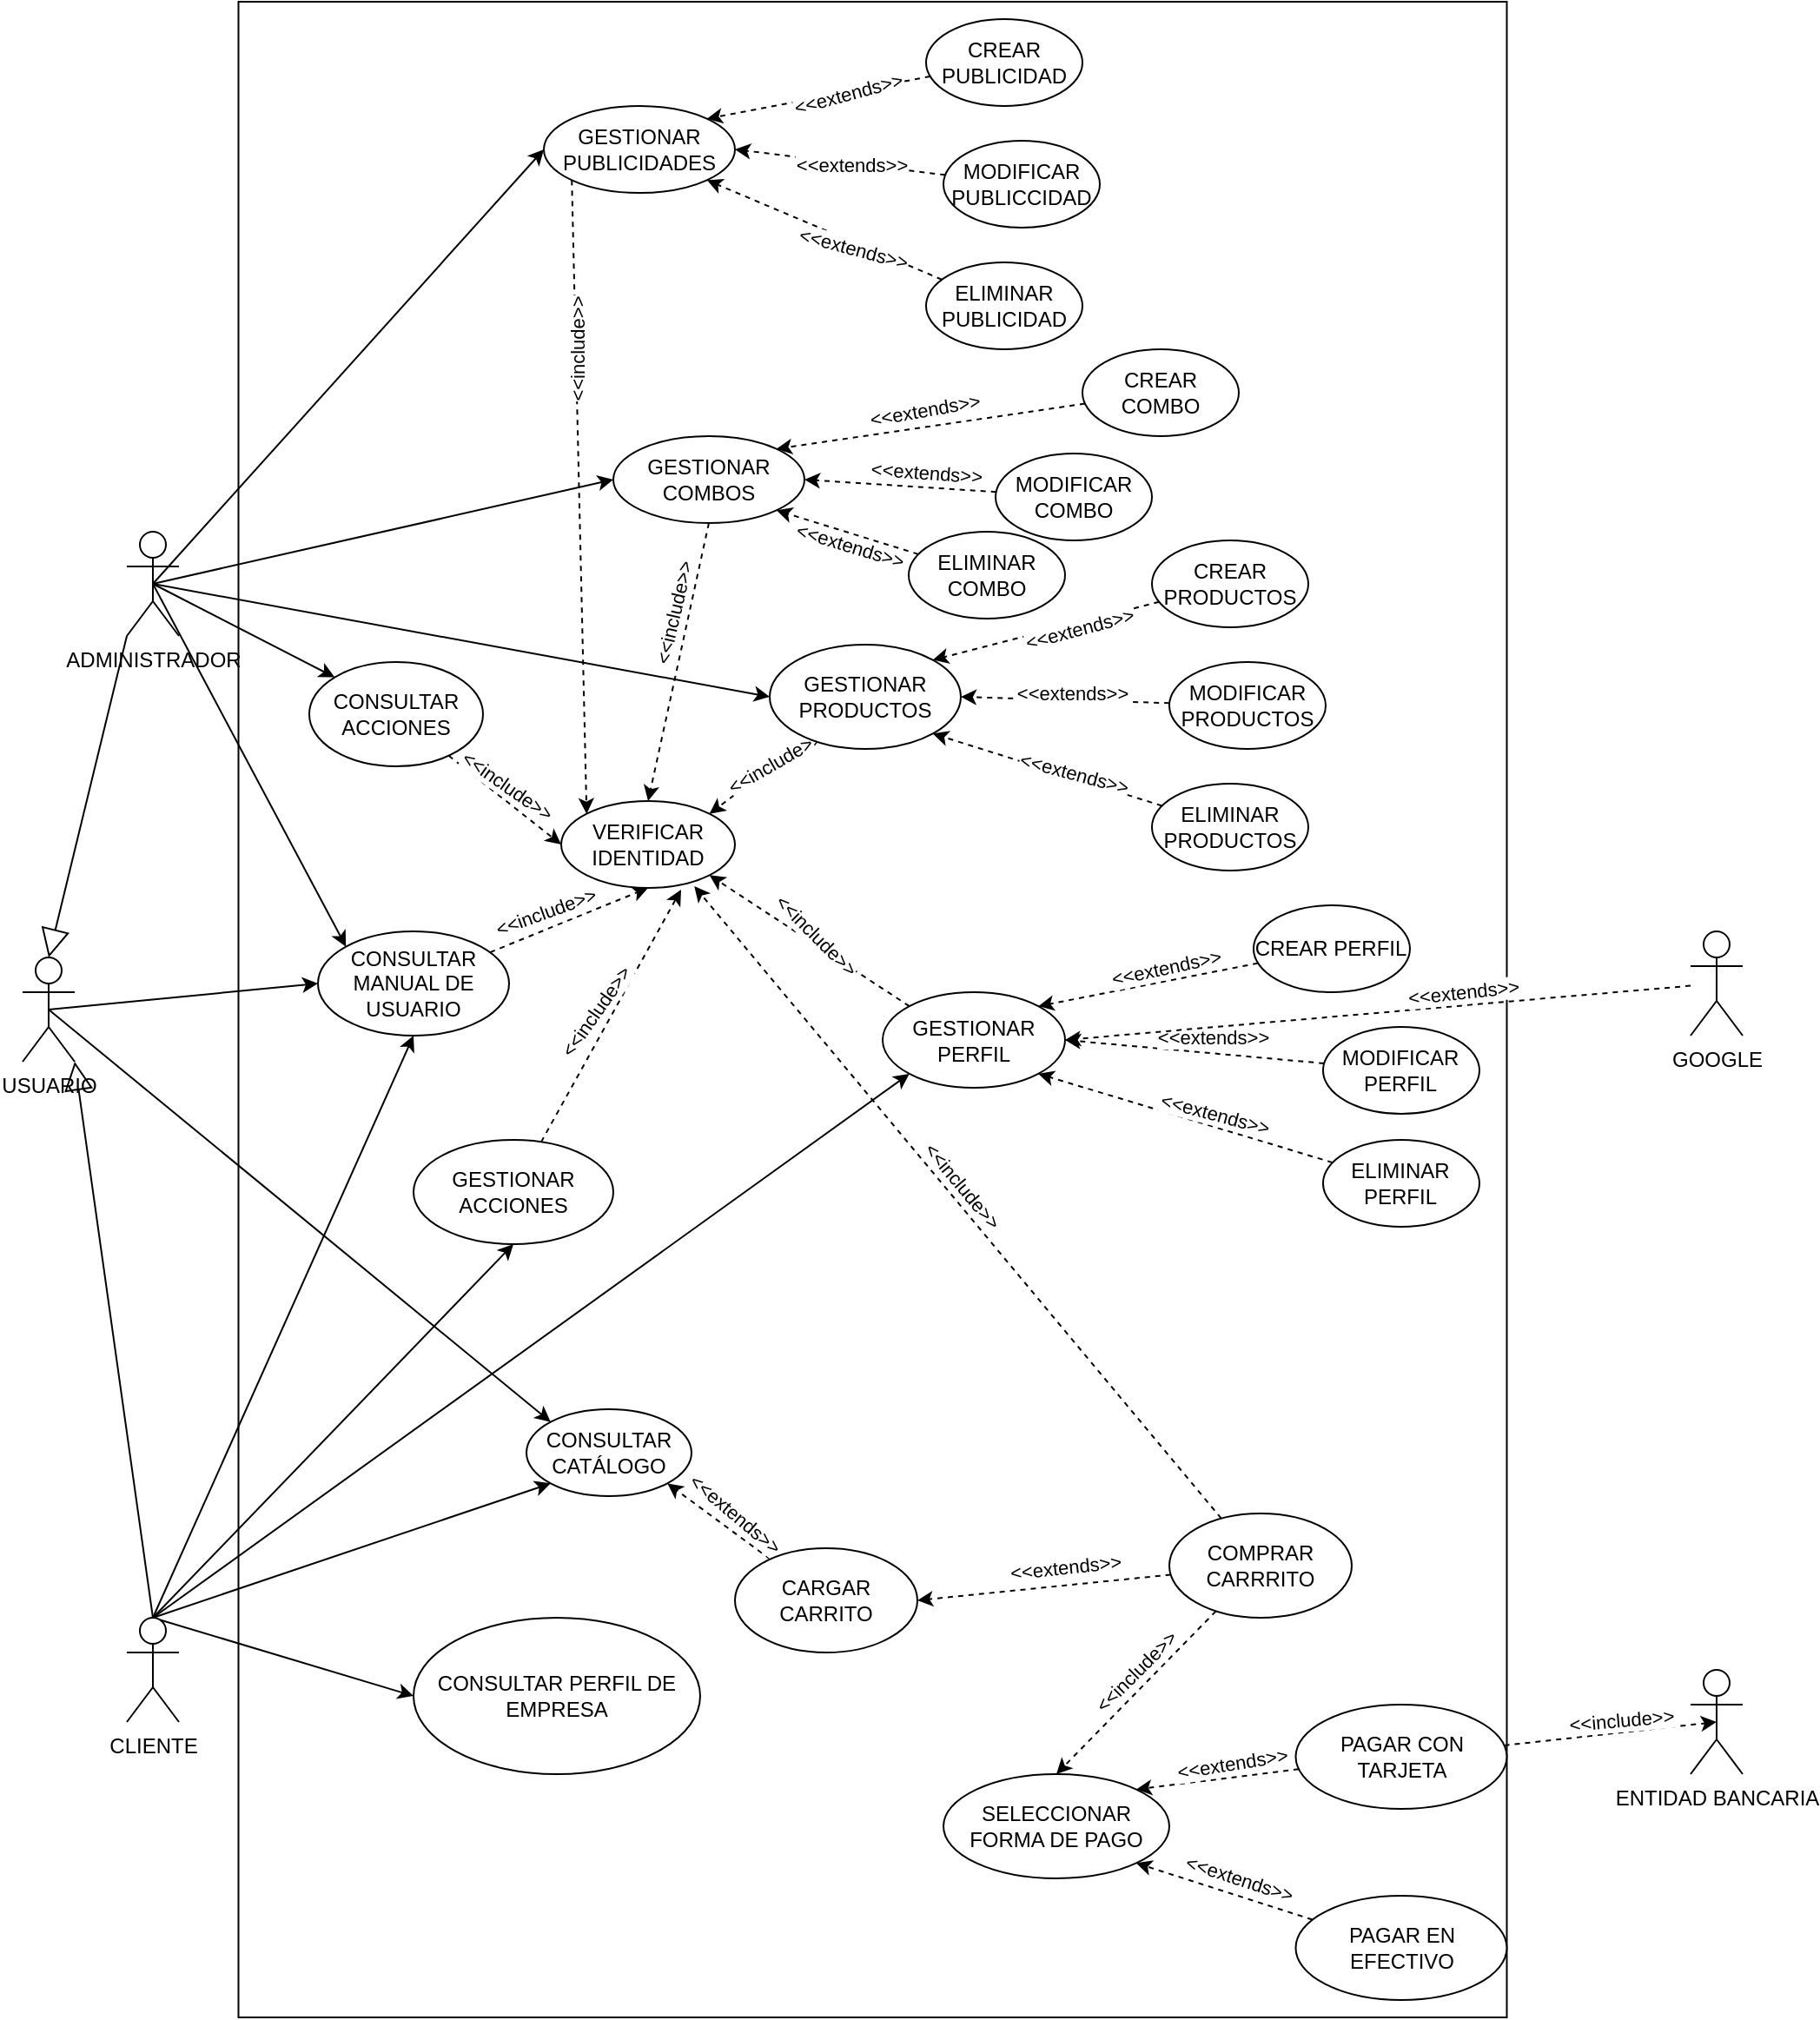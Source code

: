 <mxfile version="20.3.0" type="device"><diagram name="Page-1" id="c4acf3e9-155e-7222-9cf6-157b1a14988f"><mxGraphModel dx="1871" dy="1751" grid="1" gridSize="10" guides="1" tooltips="1" connect="1" arrows="1" fold="1" page="1" pageScale="1" pageWidth="850" pageHeight="1100" background="none" math="0" shadow="0"><root><mxCell id="0"/><mxCell id="1" parent="0"/><mxCell id="XtuKhKfMDJ36HsdTwUwl-44" value="" style="rounded=0;whiteSpace=wrap;html=1;" vertex="1" parent="1"><mxGeometry x="24.25" y="-320" width="730" height="1160" as="geometry"/></mxCell><mxCell id="h9Kokgko1-qhxKiP6gIi-3" style="edgeStyle=none;rounded=0;orthogonalLoop=1;jettySize=auto;html=1;endArrow=block;endFill=0;exitX=0.5;exitY=0;exitDx=0;exitDy=0;exitPerimeter=0;strokeWidth=1;endSize=14;startSize=6;entryX=1;entryY=1;entryDx=0;entryDy=0;entryPerimeter=0;" parent="1" source="1L60bV5ZHWDuN6CKjNGw-21" target="1L60bV5ZHWDuN6CKjNGw-29" edge="1"><mxGeometry relative="1" as="geometry"><mxPoint y="310" as="targetPoint"/></mxGeometry></mxCell><mxCell id="h9Kokgko1-qhxKiP6gIi-6" style="edgeStyle=none;rounded=0;orthogonalLoop=1;jettySize=auto;html=1;entryX=0.5;entryY=1;entryDx=0;entryDy=0;endArrow=classic;endFill=1;exitX=0.5;exitY=0;exitDx=0;exitDy=0;exitPerimeter=0;" parent="1" source="1L60bV5ZHWDuN6CKjNGw-21" target="1L60bV5ZHWDuN6CKjNGw-56" edge="1"><mxGeometry relative="1" as="geometry"/></mxCell><mxCell id="h9Kokgko1-qhxKiP6gIi-10" style="edgeStyle=none;rounded=0;orthogonalLoop=1;jettySize=auto;html=1;entryX=0;entryY=1;entryDx=0;entryDy=0;endArrow=classic;endFill=1;exitX=0.5;exitY=0;exitDx=0;exitDy=0;exitPerimeter=0;" parent="1" source="1L60bV5ZHWDuN6CKjNGw-21" target="1L60bV5ZHWDuN6CKjNGw-53" edge="1"><mxGeometry relative="1" as="geometry"/></mxCell><mxCell id="XtuKhKfMDJ36HsdTwUwl-14" style="edgeStyle=none;rounded=0;orthogonalLoop=1;jettySize=auto;html=1;entryX=0;entryY=1;entryDx=0;entryDy=0;exitX=0.5;exitY=0;exitDx=0;exitDy=0;exitPerimeter=0;" edge="1" parent="1" source="1L60bV5ZHWDuN6CKjNGw-21" target="1L60bV5ZHWDuN6CKjNGw-34"><mxGeometry relative="1" as="geometry"/></mxCell><mxCell id="XtuKhKfMDJ36HsdTwUwl-20" style="edgeStyle=none;rounded=0;orthogonalLoop=1;jettySize=auto;html=1;exitX=0.5;exitY=0;exitDx=0;exitDy=0;exitPerimeter=0;strokeWidth=1;startSize=6;endSize=6;entryX=0.5;entryY=1;entryDx=0;entryDy=0;" edge="1" parent="1" source="1L60bV5ZHWDuN6CKjNGw-21" target="1L60bV5ZHWDuN6CKjNGw-26"><mxGeometry relative="1" as="geometry"/></mxCell><mxCell id="XtuKhKfMDJ36HsdTwUwl-23" style="edgeStyle=none;rounded=0;orthogonalLoop=1;jettySize=auto;html=1;entryX=0;entryY=0.5;entryDx=0;entryDy=0;strokeWidth=1;startSize=6;endSize=6;exitX=0.5;exitY=0;exitDx=0;exitDy=0;exitPerimeter=0;" edge="1" parent="1" source="1L60bV5ZHWDuN6CKjNGw-21" target="1L60bV5ZHWDuN6CKjNGw-59"><mxGeometry relative="1" as="geometry"><mxPoint x="-25" y="610" as="sourcePoint"/></mxGeometry></mxCell><mxCell id="1L60bV5ZHWDuN6CKjNGw-21" value="CLIENTE" style="shape=umlActor;verticalLabelPosition=bottom;verticalAlign=top;html=1;" parent="1" vertex="1"><mxGeometry x="-40" y="610" width="30" height="60" as="geometry"/></mxCell><mxCell id="h9Kokgko1-qhxKiP6gIi-15" style="edgeStyle=none;rounded=0;orthogonalLoop=1;jettySize=auto;html=1;entryX=1;entryY=0;entryDx=0;entryDy=0;endArrow=classic;endFill=1;dashed=1;" parent="1" source="1L60bV5ZHWDuN6CKjNGw-24" target="1L60bV5ZHWDuN6CKjNGw-53" edge="1"><mxGeometry relative="1" as="geometry"/></mxCell><mxCell id="h9Kokgko1-qhxKiP6gIi-18" value="&amp;lt;&amp;lt;extends&amp;gt;&amp;gt;" style="edgeLabel;html=1;align=center;verticalAlign=middle;resizable=0;points=[];rotation=-12;" parent="h9Kokgko1-qhxKiP6gIi-15" vertex="1" connectable="0"><mxGeometry x="-0.281" relative="1" as="geometry"><mxPoint x="-8" y="-6" as="offset"/></mxGeometry></mxCell><mxCell id="1L60bV5ZHWDuN6CKjNGw-24" value="CREAR PERFIL" style="ellipse;whiteSpace=wrap;html=1;" parent="1" vertex="1"><mxGeometry x="608.49" y="200" width="90" height="50" as="geometry"/></mxCell><mxCell id="XtuKhKfMDJ36HsdTwUwl-21" style="edgeStyle=none;rounded=0;orthogonalLoop=1;jettySize=auto;html=1;entryX=0.69;entryY=1.02;entryDx=0;entryDy=0;entryPerimeter=0;strokeWidth=1;startSize=6;endSize=6;dashed=1;" edge="1" parent="1" source="1L60bV5ZHWDuN6CKjNGw-26" target="1L60bV5ZHWDuN6CKjNGw-40"><mxGeometry relative="1" as="geometry"/></mxCell><mxCell id="XtuKhKfMDJ36HsdTwUwl-22" value="&amp;lt;&amp;lt;include&amp;gt;&amp;gt;" style="edgeLabel;html=1;align=center;verticalAlign=middle;resizable=0;points=[];rotation=-55;" vertex="1" connectable="0" parent="XtuKhKfMDJ36HsdTwUwl-21"><mxGeometry x="0.173" y="1" relative="1" as="geometry"><mxPoint x="-15" y="11" as="offset"/></mxGeometry></mxCell><mxCell id="1L60bV5ZHWDuN6CKjNGw-26" value="GESTIONAR ACCIONES" style="ellipse;whiteSpace=wrap;html=1;" parent="1" vertex="1"><mxGeometry x="125" y="335" width="115" height="60" as="geometry"/></mxCell><mxCell id="h9Kokgko1-qhxKiP6gIi-2" style="edgeStyle=none;rounded=0;orthogonalLoop=1;jettySize=auto;html=1;entryX=0.5;entryY=0;entryDx=0;entryDy=0;entryPerimeter=0;endArrow=block;endFill=0;exitX=0;exitY=1;exitDx=0;exitDy=0;exitPerimeter=0;endSize=14;" parent="1" source="1L60bV5ZHWDuN6CKjNGw-28" target="1L60bV5ZHWDuN6CKjNGw-29" edge="1"><mxGeometry relative="1" as="geometry"/></mxCell><mxCell id="h9Kokgko1-qhxKiP6gIi-8" style="edgeStyle=none;rounded=0;orthogonalLoop=1;jettySize=auto;html=1;entryX=0;entryY=0;entryDx=0;entryDy=0;endArrow=classic;endFill=1;exitX=0.5;exitY=0.5;exitDx=0;exitDy=0;exitPerimeter=0;" parent="1" target="1L60bV5ZHWDuN6CKjNGw-56" edge="1" source="1L60bV5ZHWDuN6CKjNGw-28"><mxGeometry relative="1" as="geometry"><mxPoint x="100" y="20" as="sourcePoint"/></mxGeometry></mxCell><mxCell id="h9Kokgko1-qhxKiP6gIi-27" style="edgeStyle=none;rounded=0;orthogonalLoop=1;jettySize=auto;html=1;entryX=0;entryY=0.5;entryDx=0;entryDy=0;endArrow=classic;endFill=1;exitX=0.5;exitY=0.5;exitDx=0;exitDy=0;exitPerimeter=0;" parent="1" target="1L60bV5ZHWDuN6CKjNGw-48" edge="1" source="1L60bV5ZHWDuN6CKjNGw-28"><mxGeometry relative="1" as="geometry"><mxPoint x="100" y="20" as="sourcePoint"/></mxGeometry></mxCell><mxCell id="h9Kokgko1-qhxKiP6gIi-41" style="edgeStyle=none;rounded=0;orthogonalLoop=1;jettySize=auto;html=1;entryX=0;entryY=0.5;entryDx=0;entryDy=0;endArrow=classic;endFill=1;exitX=0.5;exitY=0.5;exitDx=0;exitDy=0;exitPerimeter=0;" parent="1" target="1L60bV5ZHWDuN6CKjNGw-50" edge="1" source="1L60bV5ZHWDuN6CKjNGw-28"><mxGeometry relative="1" as="geometry"><mxPoint x="100" y="20" as="sourcePoint"/></mxGeometry></mxCell><mxCell id="XtuKhKfMDJ36HsdTwUwl-1" style="rounded=0;orthogonalLoop=1;jettySize=auto;html=1;entryX=0;entryY=0.5;entryDx=0;entryDy=0;exitX=0.5;exitY=0.5;exitDx=0;exitDy=0;exitPerimeter=0;" edge="1" parent="1" source="1L60bV5ZHWDuN6CKjNGw-28" target="h9Kokgko1-qhxKiP6gIi-54"><mxGeometry relative="1" as="geometry"><mxPoint x="100" y="20" as="sourcePoint"/></mxGeometry></mxCell><mxCell id="XtuKhKfMDJ36HsdTwUwl-16" style="edgeStyle=none;rounded=0;orthogonalLoop=1;jettySize=auto;html=1;entryX=0;entryY=0;entryDx=0;entryDy=0;strokeWidth=1;startSize=6;endSize=6;exitX=0.5;exitY=0.5;exitDx=0;exitDy=0;exitPerimeter=0;" edge="1" parent="1" source="1L60bV5ZHWDuN6CKjNGw-28" target="1L60bV5ZHWDuN6CKjNGw-61"><mxGeometry relative="1" as="geometry"/></mxCell><mxCell id="1L60bV5ZHWDuN6CKjNGw-28" value="ADMINISTRADOR&lt;br&gt;" style="shape=umlActor;verticalLabelPosition=bottom;verticalAlign=top;html=1;" parent="1" vertex="1"><mxGeometry x="-40" y="-15" width="30" height="60" as="geometry"/></mxCell><mxCell id="h9Kokgko1-qhxKiP6gIi-7" style="edgeStyle=none;rounded=0;orthogonalLoop=1;jettySize=auto;html=1;entryX=0;entryY=0.5;entryDx=0;entryDy=0;endArrow=classic;endFill=1;exitX=0.5;exitY=0.5;exitDx=0;exitDy=0;exitPerimeter=0;" parent="1" source="1L60bV5ZHWDuN6CKjNGw-29" target="1L60bV5ZHWDuN6CKjNGw-56" edge="1"><mxGeometry relative="1" as="geometry"><mxPoint y="270" as="sourcePoint"/></mxGeometry></mxCell><mxCell id="XtuKhKfMDJ36HsdTwUwl-15" style="edgeStyle=none;rounded=0;orthogonalLoop=1;jettySize=auto;html=1;entryX=0;entryY=0;entryDx=0;entryDy=0;exitX=0.5;exitY=0.5;exitDx=0;exitDy=0;exitPerimeter=0;" edge="1" parent="1" source="1L60bV5ZHWDuN6CKjNGw-29" target="1L60bV5ZHWDuN6CKjNGw-34"><mxGeometry relative="1" as="geometry"><mxPoint y="270" as="sourcePoint"/></mxGeometry></mxCell><mxCell id="1L60bV5ZHWDuN6CKjNGw-29" value="USUARIO" style="shape=umlActor;verticalLabelPosition=bottom;verticalAlign=top;html=1;" parent="1" vertex="1"><mxGeometry x="-100" y="230" width="30" height="60" as="geometry"/></mxCell><mxCell id="1L60bV5ZHWDuN6CKjNGw-34" value="CONSULTAR CATÁLOGO" style="ellipse;whiteSpace=wrap;html=1;" parent="1" vertex="1"><mxGeometry x="190" y="490" width="95" height="50" as="geometry"/></mxCell><mxCell id="XtuKhKfMDJ36HsdTwUwl-24" style="edgeStyle=none;rounded=0;orthogonalLoop=1;jettySize=auto;html=1;entryX=1;entryY=1;entryDx=0;entryDy=0;strokeWidth=1;startSize=6;endSize=6;dashed=1;" edge="1" parent="1" source="1L60bV5ZHWDuN6CKjNGw-35" target="1L60bV5ZHWDuN6CKjNGw-34"><mxGeometry relative="1" as="geometry"/></mxCell><mxCell id="XtuKhKfMDJ36HsdTwUwl-25" value="&amp;lt;&amp;lt;extends&amp;gt;&amp;gt;" style="edgeLabel;html=1;align=center;verticalAlign=middle;resizable=0;points=[];rotation=40;" vertex="1" connectable="0" parent="XtuKhKfMDJ36HsdTwUwl-24"><mxGeometry x="-0.46" y="-1" relative="1" as="geometry"><mxPoint x="-5" y="-14" as="offset"/></mxGeometry></mxCell><mxCell id="1L60bV5ZHWDuN6CKjNGw-35" value="CARGAR CARRITO" style="ellipse;whiteSpace=wrap;html=1;" parent="1" vertex="1"><mxGeometry x="310" y="570" width="105" height="60" as="geometry"/></mxCell><mxCell id="1L60bV5ZHWDuN6CKjNGw-40" value="VERIFICAR IDENTIDAD" style="ellipse;whiteSpace=wrap;html=1;" parent="1" vertex="1"><mxGeometry x="210" y="140" width="100" height="50" as="geometry"/></mxCell><mxCell id="h9Kokgko1-qhxKiP6gIi-25" style="edgeStyle=none;rounded=0;orthogonalLoop=1;jettySize=auto;html=1;entryX=1;entryY=0;entryDx=0;entryDy=0;dashed=1;endArrow=classic;endFill=1;" parent="1" source="1L60bV5ZHWDuN6CKjNGw-48" target="1L60bV5ZHWDuN6CKjNGw-40" edge="1"><mxGeometry relative="1" as="geometry"/></mxCell><mxCell id="h9Kokgko1-qhxKiP6gIi-26" value="&amp;lt;&amp;lt;include&amp;gt;&amp;gt;" style="edgeLabel;html=1;align=center;verticalAlign=middle;resizable=0;points=[];rotation=-30;" parent="h9Kokgko1-qhxKiP6gIi-25" vertex="1" connectable="0"><mxGeometry x="-0.323" y="-1" relative="1" as="geometry"><mxPoint as="offset"/></mxGeometry></mxCell><mxCell id="1L60bV5ZHWDuN6CKjNGw-48" value="GESTIONAR PRODUCTOS" style="ellipse;whiteSpace=wrap;html=1;" parent="1" vertex="1"><mxGeometry x="330" y="50" width="110" height="60" as="geometry"/></mxCell><mxCell id="h9Kokgko1-qhxKiP6gIi-51" style="edgeStyle=none;rounded=0;orthogonalLoop=1;jettySize=auto;html=1;entryX=0;entryY=0;entryDx=0;entryDy=0;dashed=1;endArrow=classic;endFill=1;exitX=0;exitY=1;exitDx=0;exitDy=0;" parent="1" source="1L60bV5ZHWDuN6CKjNGw-50" target="1L60bV5ZHWDuN6CKjNGw-40" edge="1"><mxGeometry relative="1" as="geometry"/></mxCell><mxCell id="h9Kokgko1-qhxKiP6gIi-53" value="&amp;lt;&amp;lt;include&amp;gt;&amp;gt;" style="edgeLabel;html=1;align=center;verticalAlign=middle;resizable=0;points=[];rotation=-90;" parent="h9Kokgko1-qhxKiP6gIi-51" vertex="1" connectable="0"><mxGeometry x="-0.462" y="1" relative="1" as="geometry"><mxPoint as="offset"/></mxGeometry></mxCell><mxCell id="1L60bV5ZHWDuN6CKjNGw-50" value="GESTIONAR PUBLICIDADES" style="ellipse;whiteSpace=wrap;html=1;" parent="1" vertex="1"><mxGeometry x="200" y="-260" width="110" height="50" as="geometry"/></mxCell><mxCell id="h9Kokgko1-qhxKiP6gIi-21" style="edgeStyle=none;rounded=0;orthogonalLoop=1;jettySize=auto;html=1;entryX=1;entryY=1;entryDx=0;entryDy=0;dashed=1;endArrow=classic;endFill=1;exitX=0;exitY=0;exitDx=0;exitDy=0;" parent="1" source="1L60bV5ZHWDuN6CKjNGw-53" target="1L60bV5ZHWDuN6CKjNGw-40" edge="1"><mxGeometry relative="1" as="geometry"/></mxCell><mxCell id="h9Kokgko1-qhxKiP6gIi-22" value="&amp;lt;&amp;lt;include&amp;gt;&amp;gt;" style="edgeLabel;html=1;align=center;verticalAlign=middle;resizable=0;points=[];rotation=45;" parent="h9Kokgko1-qhxKiP6gIi-21" vertex="1" connectable="0"><mxGeometry x="0.238" y="1" relative="1" as="geometry"><mxPoint x="18" y="4" as="offset"/></mxGeometry></mxCell><mxCell id="1L60bV5ZHWDuN6CKjNGw-53" value="GESTIONAR PERFIL" style="ellipse;whiteSpace=wrap;html=1;" parent="1" vertex="1"><mxGeometry x="395" y="250" width="105" height="55" as="geometry"/></mxCell><mxCell id="h9Kokgko1-qhxKiP6gIi-23" style="edgeStyle=none;rounded=0;orthogonalLoop=1;jettySize=auto;html=1;entryX=0.5;entryY=1;entryDx=0;entryDy=0;dashed=1;endArrow=classic;endFill=1;" parent="1" source="1L60bV5ZHWDuN6CKjNGw-56" target="1L60bV5ZHWDuN6CKjNGw-40" edge="1"><mxGeometry relative="1" as="geometry"/></mxCell><mxCell id="h9Kokgko1-qhxKiP6gIi-24" value="&amp;lt;&amp;lt;include&amp;gt;&amp;gt;" style="edgeLabel;html=1;align=center;verticalAlign=middle;resizable=0;points=[];rotation=-20;" parent="h9Kokgko1-qhxKiP6gIi-23" vertex="1" connectable="0"><mxGeometry x="-0.368" y="-4" relative="1" as="geometry"><mxPoint x="1" y="-15" as="offset"/></mxGeometry></mxCell><mxCell id="1L60bV5ZHWDuN6CKjNGw-56" value="CONSULTAR MANUAL DE USUARIO" style="ellipse;whiteSpace=wrap;html=1;" parent="1" vertex="1"><mxGeometry x="70" y="215" width="110" height="60" as="geometry"/></mxCell><mxCell id="1L60bV5ZHWDuN6CKjNGw-59" value="CONSULTAR PERFIL DE EMPRESA" style="ellipse;whiteSpace=wrap;html=1;" parent="1" vertex="1"><mxGeometry x="125" y="610" width="165" height="90" as="geometry"/></mxCell><mxCell id="XtuKhKfMDJ36HsdTwUwl-17" style="edgeStyle=none;rounded=0;orthogonalLoop=1;jettySize=auto;html=1;entryX=0;entryY=0.5;entryDx=0;entryDy=0;strokeWidth=1;startSize=6;endSize=6;dashed=1;" edge="1" parent="1" source="1L60bV5ZHWDuN6CKjNGw-61" target="1L60bV5ZHWDuN6CKjNGw-40"><mxGeometry relative="1" as="geometry"/></mxCell><mxCell id="XtuKhKfMDJ36HsdTwUwl-18" value="&lt;span style=&quot;color: rgba(0, 0, 0, 0); font-family: monospace; font-size: 0px; text-align: start; background-color: rgb(248, 249, 250);&quot;&gt;%3CmxGraphModel%3E%3Croot%3E%3CmxCell%20id%3D%220%22%2F%3E%3CmxCell%20id%3D%221%22%20parent%3D%220%22%2F%3E%3CmxCell%20id%3D%222%22%20style%3D%22edgeStyle%3Dnone%3Brounded%3D0%3BorthogonalLoop%3D1%3BjettySize%3Dauto%3Bhtml%3D1%3BentryX%3D0%3BentryY%3D0%3BentryDx%3D0%3BentryDy%3D0%3Bdashed%3D1%3BendArrow%3Dclassic%3BendFill%3D1%3BexitX%3D0%3BexitY%3D1%3BexitDx%3D0%3BexitDy%3D0%3B%22%20edge%3D%221%22%20parent%3D%221%22%3E%3CmxGeometry%20relative%3D%221%22%20as%3D%22geometry%22%3E%3CmxPoint%20x%3D%22216.109%22%20y%3D%22-217.322%22%20as%3D%22sourcePoint%22%2F%3E%3CmxPoint%20x%3D%22224.645%22%20y%3D%22147.322%22%20as%3D%22targetPoint%22%2F%3E%3C%2FmxGeometry%3E%3C%2FmxCell%3E%3CmxCell%20id%3D%223%22%20value%3D%22%26amp%3Blt%3B%26amp%3Blt%3Binclude%26amp%3Bgt%3B%26amp%3Bgt%3B%22%20style%3D%22edgeLabel%3Bhtml%3D1%3Balign%3Dcenter%3BverticalAlign%3Dmiddle%3Bresizable%3D0%3Bpoints%3D%5B%5D%3Brotation%3D-65%3B%22%20vertex%3D%221%22%20connectable%3D%220%22%20parent%3D%222%22%3E%3CmxGeometry%20x%3D%22-0.462%22%20y%3D%221%22%20relative%3D%221%22%20as%3D%22geometry%22%3E%3CmxPoint%20as%3D%22offset%22%2F%3E%3C%2FmxGeometry%3E%3C%2FmxCell%3E%3C%2Froot%3E%3C%2FmxGraphModel&lt;/span&gt;" style="edgeLabel;html=1;align=center;verticalAlign=middle;resizable=0;points=[];" vertex="1" connectable="0" parent="XtuKhKfMDJ36HsdTwUwl-17"><mxGeometry x="-0.199" y="-1" relative="1" as="geometry"><mxPoint as="offset"/></mxGeometry></mxCell><mxCell id="XtuKhKfMDJ36HsdTwUwl-19" value="&amp;lt;&amp;lt;include&amp;gt;&amp;gt;" style="edgeLabel;html=1;align=center;verticalAlign=middle;resizable=0;points=[];rotation=35;" vertex="1" connectable="0" parent="XtuKhKfMDJ36HsdTwUwl-17"><mxGeometry x="-0.533" y="2" relative="1" as="geometry"><mxPoint x="17" y="6" as="offset"/></mxGeometry></mxCell><mxCell id="1L60bV5ZHWDuN6CKjNGw-61" value="CONSULTAR ACCIONES" style="ellipse;whiteSpace=wrap;html=1;" parent="1" vertex="1"><mxGeometry x="65" y="60" width="100" height="60" as="geometry"/></mxCell><mxCell id="h9Kokgko1-qhxKiP6gIi-16" style="edgeStyle=none;rounded=0;orthogonalLoop=1;jettySize=auto;html=1;entryX=1;entryY=0.5;entryDx=0;entryDy=0;endArrow=classic;endFill=1;dashed=1;" parent="1" source="h9Kokgko1-qhxKiP6gIi-11" target="1L60bV5ZHWDuN6CKjNGw-53" edge="1"><mxGeometry relative="1" as="geometry"/></mxCell><mxCell id="h9Kokgko1-qhxKiP6gIi-19" value="&amp;lt;&amp;lt;extends&amp;gt;&amp;gt;" style="edgeLabel;html=1;align=center;verticalAlign=middle;resizable=0;points=[];rotation=0;" parent="h9Kokgko1-qhxKiP6gIi-16" vertex="1" connectable="0"><mxGeometry x="-0.235" y="2" relative="1" as="geometry"><mxPoint x="-7" y="-12" as="offset"/></mxGeometry></mxCell><mxCell id="h9Kokgko1-qhxKiP6gIi-11" value="MODIFICAR PERFIL" style="ellipse;whiteSpace=wrap;html=1;" parent="1" vertex="1"><mxGeometry x="648.49" y="270" width="90" height="50" as="geometry"/></mxCell><mxCell id="h9Kokgko1-qhxKiP6gIi-17" style="edgeStyle=none;rounded=0;orthogonalLoop=1;jettySize=auto;html=1;entryX=1;entryY=1;entryDx=0;entryDy=0;endArrow=classic;endFill=1;dashed=1;" parent="1" source="h9Kokgko1-qhxKiP6gIi-12" target="1L60bV5ZHWDuN6CKjNGw-53" edge="1"><mxGeometry relative="1" as="geometry"/></mxCell><mxCell id="h9Kokgko1-qhxKiP6gIi-20" value="&amp;lt;&amp;lt;extends&amp;gt;&amp;gt;" style="edgeLabel;html=1;align=center;verticalAlign=middle;resizable=0;points=[];rotation=15;" parent="h9Kokgko1-qhxKiP6gIi-17" vertex="1" connectable="0"><mxGeometry x="-0.289" y="-1" relative="1" as="geometry"><mxPoint x="-8" y="-9" as="offset"/></mxGeometry></mxCell><mxCell id="h9Kokgko1-qhxKiP6gIi-12" value="ELIMINAR PERFIL" style="ellipse;whiteSpace=wrap;html=1;" parent="1" vertex="1"><mxGeometry x="648.49" y="335" width="90" height="50" as="geometry"/></mxCell><mxCell id="h9Kokgko1-qhxKiP6gIi-37" style="edgeStyle=none;rounded=0;orthogonalLoop=1;jettySize=auto;html=1;entryX=1;entryY=0;entryDx=0;entryDy=0;dashed=1;endArrow=classic;endFill=1;" parent="1" source="h9Kokgko1-qhxKiP6gIi-28" target="1L60bV5ZHWDuN6CKjNGw-48" edge="1"><mxGeometry relative="1" as="geometry"/></mxCell><mxCell id="h9Kokgko1-qhxKiP6gIi-38" value="&amp;lt;&amp;lt;extends&amp;gt;&amp;gt;" style="edgeLabel;html=1;align=center;verticalAlign=middle;resizable=0;points=[];rotation=-15;" parent="h9Kokgko1-qhxKiP6gIi-37" vertex="1" connectable="0"><mxGeometry x="-0.274" y="4" relative="1" as="geometry"><mxPoint y="-1" as="offset"/></mxGeometry></mxCell><mxCell id="h9Kokgko1-qhxKiP6gIi-28" value="CREAR PRODUCTOS" style="ellipse;whiteSpace=wrap;html=1;" parent="1" vertex="1"><mxGeometry x="550" y="-10" width="90" height="50" as="geometry"/></mxCell><mxCell id="h9Kokgko1-qhxKiP6gIi-34" style="edgeStyle=none;rounded=0;orthogonalLoop=1;jettySize=auto;html=1;entryX=1;entryY=0.5;entryDx=0;entryDy=0;endArrow=classic;endFill=1;dashed=1;" parent="1" source="h9Kokgko1-qhxKiP6gIi-29" target="1L60bV5ZHWDuN6CKjNGw-48" edge="1"><mxGeometry relative="1" as="geometry"/></mxCell><mxCell id="h9Kokgko1-qhxKiP6gIi-39" value="&amp;lt;&amp;lt;extends&amp;gt;&amp;gt;" style="edgeLabel;html=1;align=center;verticalAlign=middle;resizable=0;points=[];" parent="h9Kokgko1-qhxKiP6gIi-34" vertex="1" connectable="0"><mxGeometry x="0.235" y="-3" relative="1" as="geometry"><mxPoint x="18" y="-1" as="offset"/></mxGeometry></mxCell><mxCell id="h9Kokgko1-qhxKiP6gIi-29" value="MODIFICAR PRODUCTOS" style="ellipse;whiteSpace=wrap;html=1;" parent="1" vertex="1"><mxGeometry x="560" y="60" width="90" height="50" as="geometry"/></mxCell><mxCell id="h9Kokgko1-qhxKiP6gIi-35" style="edgeStyle=none;rounded=0;orthogonalLoop=1;jettySize=auto;html=1;entryX=1;entryY=1;entryDx=0;entryDy=0;endArrow=classic;endFill=1;dashed=1;" parent="1" source="h9Kokgko1-qhxKiP6gIi-30" target="1L60bV5ZHWDuN6CKjNGw-48" edge="1"><mxGeometry relative="1" as="geometry"/></mxCell><mxCell id="h9Kokgko1-qhxKiP6gIi-40" value="&amp;lt;&amp;lt;extends&amp;gt;&amp;gt;" style="edgeLabel;html=1;align=center;verticalAlign=middle;resizable=0;points=[];rotation=15;" parent="h9Kokgko1-qhxKiP6gIi-35" vertex="1" connectable="0"><mxGeometry x="0.16" y="2" relative="1" as="geometry"><mxPoint x="26" y="3" as="offset"/></mxGeometry></mxCell><mxCell id="h9Kokgko1-qhxKiP6gIi-30" value="ELIMINAR PRODUCTOS" style="ellipse;whiteSpace=wrap;html=1;" parent="1" vertex="1"><mxGeometry x="550" y="130" width="90" height="50" as="geometry"/></mxCell><mxCell id="h9Kokgko1-qhxKiP6gIi-47" style="edgeStyle=none;rounded=0;orthogonalLoop=1;jettySize=auto;html=1;entryX=1;entryY=0;entryDx=0;entryDy=0;endArrow=classic;endFill=1;dashed=1;" parent="1" source="h9Kokgko1-qhxKiP6gIi-42" target="1L60bV5ZHWDuN6CKjNGw-50" edge="1"><mxGeometry relative="1" as="geometry"/></mxCell><mxCell id="h9Kokgko1-qhxKiP6gIi-48" value="&amp;lt;&amp;lt;extends&amp;gt;&amp;gt;" style="edgeLabel;html=1;align=center;verticalAlign=middle;resizable=0;points=[];rotation=-15;" parent="h9Kokgko1-qhxKiP6gIi-47" vertex="1" connectable="0"><mxGeometry x="-0.258" y="1" relative="1" as="geometry"><mxPoint as="offset"/></mxGeometry></mxCell><mxCell id="h9Kokgko1-qhxKiP6gIi-42" value="CREAR PUBLICIDAD" style="ellipse;whiteSpace=wrap;html=1;" parent="1" vertex="1"><mxGeometry x="420" y="-310" width="90" height="50" as="geometry"/></mxCell><mxCell id="h9Kokgko1-qhxKiP6gIi-46" style="edgeStyle=none;rounded=0;orthogonalLoop=1;jettySize=auto;html=1;entryX=1;entryY=0.5;entryDx=0;entryDy=0;endArrow=classic;endFill=1;dashed=1;" parent="1" source="h9Kokgko1-qhxKiP6gIi-43" target="1L60bV5ZHWDuN6CKjNGw-50" edge="1"><mxGeometry relative="1" as="geometry"/></mxCell><mxCell id="h9Kokgko1-qhxKiP6gIi-49" value="&amp;lt;&amp;lt;extends&amp;gt;&amp;gt;" style="edgeLabel;html=1;align=center;verticalAlign=middle;resizable=0;points=[];" parent="h9Kokgko1-qhxKiP6gIi-46" vertex="1" connectable="0"><mxGeometry x="-0.218" y="3" relative="1" as="geometry"><mxPoint x="-7" y="-3" as="offset"/></mxGeometry></mxCell><mxCell id="h9Kokgko1-qhxKiP6gIi-43" value="MODIFICAR PUBLICCIDAD" style="ellipse;whiteSpace=wrap;html=1;" parent="1" vertex="1"><mxGeometry x="430" y="-240" width="90" height="50" as="geometry"/></mxCell><mxCell id="h9Kokgko1-qhxKiP6gIi-45" style="edgeStyle=none;rounded=0;orthogonalLoop=1;jettySize=auto;html=1;entryX=1;entryY=1;entryDx=0;entryDy=0;endArrow=classic;endFill=1;dashed=1;" parent="1" source="h9Kokgko1-qhxKiP6gIi-44" target="1L60bV5ZHWDuN6CKjNGw-50" edge="1"><mxGeometry relative="1" as="geometry"/></mxCell><mxCell id="h9Kokgko1-qhxKiP6gIi-50" value="&amp;lt;&amp;lt;extends&amp;gt;&amp;gt;" style="edgeLabel;html=1;align=center;verticalAlign=middle;resizable=0;points=[];rotation=15;" parent="h9Kokgko1-qhxKiP6gIi-45" vertex="1" connectable="0"><mxGeometry x="-0.258" y="2" relative="1" as="geometry"><mxPoint y="1" as="offset"/></mxGeometry></mxCell><mxCell id="h9Kokgko1-qhxKiP6gIi-44" value="ELIMINAR PUBLICIDAD" style="ellipse;whiteSpace=wrap;html=1;" parent="1" vertex="1"><mxGeometry x="420" y="-170" width="90" height="50" as="geometry"/></mxCell><mxCell id="h9Kokgko1-qhxKiP6gIi-54" value="GESTIONAR COMBOS" style="ellipse;whiteSpace=wrap;html=1;" parent="1" vertex="1"><mxGeometry x="240" y="-70" width="110" height="50" as="geometry"/></mxCell><mxCell id="XtuKhKfMDJ36HsdTwUwl-6" style="edgeStyle=none;rounded=0;orthogonalLoop=1;jettySize=auto;html=1;entryX=1;entryY=0;entryDx=0;entryDy=0;dashed=1;" edge="1" parent="1" source="XtuKhKfMDJ36HsdTwUwl-2" target="h9Kokgko1-qhxKiP6gIi-54"><mxGeometry relative="1" as="geometry"/></mxCell><mxCell id="XtuKhKfMDJ36HsdTwUwl-10" value="&amp;lt;&amp;lt;extends&amp;gt;&amp;gt;" style="edgeLabel;html=1;align=center;verticalAlign=middle;resizable=0;points=[];rotation=-10;" vertex="1" connectable="0" parent="XtuKhKfMDJ36HsdTwUwl-6"><mxGeometry x="-0.594" y="-2" relative="1" as="geometry"><mxPoint x="-56" as="offset"/></mxGeometry></mxCell><mxCell id="XtuKhKfMDJ36HsdTwUwl-2" value="CREAR COMBO" style="ellipse;whiteSpace=wrap;html=1;" vertex="1" parent="1"><mxGeometry x="510" y="-120" width="90" height="50" as="geometry"/></mxCell><mxCell id="XtuKhKfMDJ36HsdTwUwl-5" style="edgeStyle=none;rounded=0;orthogonalLoop=1;jettySize=auto;html=1;entryX=1;entryY=0.5;entryDx=0;entryDy=0;dashed=1;" edge="1" parent="1" source="XtuKhKfMDJ36HsdTwUwl-3" target="h9Kokgko1-qhxKiP6gIi-54"><mxGeometry relative="1" as="geometry"/></mxCell><mxCell id="XtuKhKfMDJ36HsdTwUwl-9" value="&amp;lt;&amp;lt;extends&amp;gt;&amp;gt;" style="edgeLabel;html=1;align=center;verticalAlign=middle;resizable=0;points=[];rotation=4;" vertex="1" connectable="0" parent="XtuKhKfMDJ36HsdTwUwl-5"><mxGeometry x="-0.252" y="1" relative="1" as="geometry"><mxPoint x="1" y="-10" as="offset"/></mxGeometry></mxCell><mxCell id="XtuKhKfMDJ36HsdTwUwl-3" value="MODIFICAR COMBO" style="ellipse;whiteSpace=wrap;html=1;" vertex="1" parent="1"><mxGeometry x="460" y="-60" width="90" height="50" as="geometry"/></mxCell><mxCell id="XtuKhKfMDJ36HsdTwUwl-7" style="edgeStyle=none;rounded=0;orthogonalLoop=1;jettySize=auto;html=1;entryX=1;entryY=1;entryDx=0;entryDy=0;dashed=1;" edge="1" parent="1" source="XtuKhKfMDJ36HsdTwUwl-4" target="h9Kokgko1-qhxKiP6gIi-54"><mxGeometry relative="1" as="geometry"/></mxCell><mxCell id="XtuKhKfMDJ36HsdTwUwl-8" value="&amp;lt;&amp;lt;extends&amp;gt;&amp;gt;" style="edgeLabel;html=1;align=center;verticalAlign=middle;resizable=0;points=[];rotation=17;" vertex="1" connectable="0" parent="XtuKhKfMDJ36HsdTwUwl-7"><mxGeometry x="-0.443" y="2" relative="1" as="geometry"><mxPoint x="-16" as="offset"/></mxGeometry></mxCell><mxCell id="XtuKhKfMDJ36HsdTwUwl-4" value="ELIMINAR COMBO" style="ellipse;whiteSpace=wrap;html=1;" vertex="1" parent="1"><mxGeometry x="410" y="-15" width="90" height="50" as="geometry"/></mxCell><mxCell id="XtuKhKfMDJ36HsdTwUwl-12" style="edgeStyle=none;rounded=0;orthogonalLoop=1;jettySize=auto;html=1;entryX=0.5;entryY=0;entryDx=0;entryDy=0;dashed=1;endArrow=classic;endFill=1;exitX=0.5;exitY=1;exitDx=0;exitDy=0;" edge="1" parent="1" source="h9Kokgko1-qhxKiP6gIi-54" target="1L60bV5ZHWDuN6CKjNGw-40"><mxGeometry relative="1" as="geometry"><mxPoint x="226.109" y="-207.322" as="sourcePoint"/><mxPoint x="234.645" y="157.322" as="targetPoint"/></mxGeometry></mxCell><mxCell id="XtuKhKfMDJ36HsdTwUwl-13" value="&amp;lt;&amp;lt;include&amp;gt;&amp;gt;" style="edgeLabel;html=1;align=center;verticalAlign=middle;resizable=0;points=[];rotation=-77;" vertex="1" connectable="0" parent="XtuKhKfMDJ36HsdTwUwl-12"><mxGeometry x="-0.462" y="1" relative="1" as="geometry"><mxPoint x="-12" y="9" as="offset"/></mxGeometry></mxCell><mxCell id="XtuKhKfMDJ36HsdTwUwl-28" style="edgeStyle=none;rounded=0;orthogonalLoop=1;jettySize=auto;html=1;entryX=1;entryY=0.5;entryDx=0;entryDy=0;dashed=1;strokeWidth=1;startSize=6;endSize=6;" edge="1" parent="1" source="XtuKhKfMDJ36HsdTwUwl-27" target="1L60bV5ZHWDuN6CKjNGw-35"><mxGeometry relative="1" as="geometry"/></mxCell><mxCell id="XtuKhKfMDJ36HsdTwUwl-29" value="&lt;span style=&quot;color: rgba(0, 0, 0, 0); font-family: monospace; font-size: 0px; text-align: start; background-color: rgb(248, 249, 250);&quot;&gt;%3CmxGraphModel%3E%3Croot%3E%3CmxCell%20id%3D%220%22%2F%3E%3CmxCell%20id%3D%221%22%20parent%3D%220%22%2F%3E%3CmxCell%20id%3D%222%22%20value%3D%22CARGAR%20CARRITO%22%20style%3D%22ellipse%3BwhiteSpace%3Dwrap%3Bhtml%3D1%3B%22%20vertex%3D%221%22%20parent%3D%221%22%3E%3CmxGeometry%20x%3D%22357.5%22%20y%3D%22510%22%20width%3D%22105%22%20height%3D%2260%22%20as%3D%22geometry%22%2F%3E%3C%2FmxCell%3E%3C%2Froot%3E%3C%2FmxG&lt;/span&gt;" style="edgeLabel;html=1;align=center;verticalAlign=middle;resizable=0;points=[];" vertex="1" connectable="0" parent="XtuKhKfMDJ36HsdTwUwl-28"><mxGeometry x="-0.349" y="4" relative="1" as="geometry"><mxPoint as="offset"/></mxGeometry></mxCell><mxCell id="XtuKhKfMDJ36HsdTwUwl-30" value="&lt;span style=&quot;color: rgba(0, 0, 0, 0); font-family: monospace; font-size: 0px; text-align: start; background-color: rgb(248, 249, 250);&quot;&gt;%3CmxGraphModel%3E%3Croot%3E%3CmxCell%20id%3D%220%22%2F%3E%3CmxCell%20id%3D%221%22%20parent%3D%220%22%2F%3E%3CmxCell%20id%3D%222%22%20value%3D%22CARGAR%20CARRITO%22%20style%3D%22ellipse%3BwhiteSpace%3Dwrap%3Bhtml%3D1%3B%22%20vertex%3D%221%22%20parent%3D%221%22%3E%3CmxGeometry%20x%3D%22357.5%22%20y%3D%22510%22%20width%3D%22105%22%20height%3D%2260%22%20as%3D%22geometry%22%2F%3E%3C%2FmxCell%3E%3C%2Froot%3E%3C%2FmxGraphModel%3E&lt;/span&gt;" style="edgeLabel;html=1;align=center;verticalAlign=middle;resizable=0;points=[];" vertex="1" connectable="0" parent="XtuKhKfMDJ36HsdTwUwl-28"><mxGeometry x="0.452" y="-4" relative="1" as="geometry"><mxPoint as="offset"/></mxGeometry></mxCell><mxCell id="XtuKhKfMDJ36HsdTwUwl-31" value="&amp;lt;&amp;lt;extends&amp;gt;&amp;gt;" style="edgeLabel;html=1;align=center;verticalAlign=middle;resizable=0;points=[];rotation=-6;" vertex="1" connectable="0" parent="XtuKhKfMDJ36HsdTwUwl-28"><mxGeometry x="-0.305" y="-1" relative="1" as="geometry"><mxPoint x="-10" y="-9" as="offset"/></mxGeometry></mxCell><mxCell id="XtuKhKfMDJ36HsdTwUwl-32" style="edgeStyle=none;rounded=0;orthogonalLoop=1;jettySize=auto;html=1;entryX=0.766;entryY=0.98;entryDx=0;entryDy=0;entryPerimeter=0;dashed=1;strokeWidth=1;startSize=6;endSize=6;" edge="1" parent="1" source="XtuKhKfMDJ36HsdTwUwl-27" target="1L60bV5ZHWDuN6CKjNGw-40"><mxGeometry relative="1" as="geometry"/></mxCell><mxCell id="XtuKhKfMDJ36HsdTwUwl-33" value="&amp;lt;&amp;lt;include&amp;gt;&amp;gt;" style="edgeLabel;html=1;align=center;verticalAlign=middle;resizable=0;points=[];rotation=50;" vertex="1" connectable="0" parent="XtuKhKfMDJ36HsdTwUwl-32"><mxGeometry x="-0.305" relative="1" as="geometry"><mxPoint x="-44" y="-66" as="offset"/></mxGeometry></mxCell><mxCell id="XtuKhKfMDJ36HsdTwUwl-35" style="edgeStyle=none;rounded=0;orthogonalLoop=1;jettySize=auto;html=1;entryX=0.5;entryY=0;entryDx=0;entryDy=0;dashed=1;strokeWidth=1;startSize=6;endSize=6;" edge="1" parent="1" source="XtuKhKfMDJ36HsdTwUwl-27" target="XtuKhKfMDJ36HsdTwUwl-34"><mxGeometry relative="1" as="geometry"/></mxCell><mxCell id="XtuKhKfMDJ36HsdTwUwl-36" value="&amp;lt;&amp;lt;include&amp;gt;&amp;gt;" style="edgeLabel;html=1;align=center;verticalAlign=middle;resizable=0;points=[];rotation=-45;" vertex="1" connectable="0" parent="XtuKhKfMDJ36HsdTwUwl-35"><mxGeometry x="-0.282" y="1" relative="1" as="geometry"><mxPoint x="-14" y="1" as="offset"/></mxGeometry></mxCell><mxCell id="XtuKhKfMDJ36HsdTwUwl-27" value="COMPRAR CARRRITO" style="ellipse;whiteSpace=wrap;html=1;" vertex="1" parent="1"><mxGeometry x="560" y="550" width="105" height="60" as="geometry"/></mxCell><mxCell id="XtuKhKfMDJ36HsdTwUwl-34" value="SELECCIONAR FORMA DE PAGO" style="ellipse;whiteSpace=wrap;html=1;" vertex="1" parent="1"><mxGeometry x="430" y="700" width="130" height="60" as="geometry"/></mxCell><mxCell id="XtuKhKfMDJ36HsdTwUwl-40" style="edgeStyle=none;rounded=0;orthogonalLoop=1;jettySize=auto;html=1;entryX=1;entryY=1;entryDx=0;entryDy=0;dashed=1;strokeWidth=1;startSize=6;endSize=6;" edge="1" parent="1" source="XtuKhKfMDJ36HsdTwUwl-37" target="XtuKhKfMDJ36HsdTwUwl-34"><mxGeometry relative="1" as="geometry"/></mxCell><mxCell id="XtuKhKfMDJ36HsdTwUwl-43" value="&amp;lt;&amp;lt;extends&amp;gt;&amp;gt;" style="edgeLabel;html=1;align=center;verticalAlign=middle;resizable=0;points=[];rotation=18;" vertex="1" connectable="0" parent="XtuKhKfMDJ36HsdTwUwl-40"><mxGeometry x="-0.344" y="1" relative="1" as="geometry"><mxPoint x="-9" y="-14" as="offset"/></mxGeometry></mxCell><mxCell id="XtuKhKfMDJ36HsdTwUwl-37" value="PAGAR EN EFECTIVO" style="ellipse;whiteSpace=wrap;html=1;" vertex="1" parent="1"><mxGeometry x="632.74" y="770" width="121.51" height="60" as="geometry"/></mxCell><mxCell id="XtuKhKfMDJ36HsdTwUwl-39" style="edgeStyle=none;rounded=0;orthogonalLoop=1;jettySize=auto;html=1;entryX=1;entryY=0;entryDx=0;entryDy=0;dashed=1;strokeWidth=1;startSize=6;endSize=6;" edge="1" parent="1" source="XtuKhKfMDJ36HsdTwUwl-38" target="XtuKhKfMDJ36HsdTwUwl-34"><mxGeometry relative="1" as="geometry"/></mxCell><mxCell id="XtuKhKfMDJ36HsdTwUwl-42" value="&amp;lt;&amp;lt;extends&amp;gt;&amp;gt;" style="edgeLabel;html=1;align=center;verticalAlign=middle;resizable=0;points=[];rotation=-9;" vertex="1" connectable="0" parent="XtuKhKfMDJ36HsdTwUwl-39"><mxGeometry x="-0.348" y="1" relative="1" as="geometry"><mxPoint x="-9" y="-8" as="offset"/></mxGeometry></mxCell><mxCell id="XtuKhKfMDJ36HsdTwUwl-46" style="edgeStyle=none;rounded=0;orthogonalLoop=1;jettySize=auto;html=1;entryX=0.5;entryY=0.5;entryDx=0;entryDy=0;entryPerimeter=0;dashed=1;strokeWidth=1;startSize=6;endSize=6;" edge="1" parent="1" source="XtuKhKfMDJ36HsdTwUwl-38" target="XtuKhKfMDJ36HsdTwUwl-45"><mxGeometry relative="1" as="geometry"/></mxCell><mxCell id="XtuKhKfMDJ36HsdTwUwl-47" value="&amp;lt;&amp;lt;include&amp;gt;&amp;gt;" style="edgeLabel;html=1;align=center;verticalAlign=middle;resizable=0;points=[];rotation=-5;" vertex="1" connectable="0" parent="XtuKhKfMDJ36HsdTwUwl-46"><mxGeometry x="-0.213" y="-1" relative="1" as="geometry"><mxPoint x="19" y="-10" as="offset"/></mxGeometry></mxCell><mxCell id="XtuKhKfMDJ36HsdTwUwl-38" value="PAGAR CON TARJETA" style="ellipse;whiteSpace=wrap;html=1;" vertex="1" parent="1"><mxGeometry x="632.74" y="660" width="121.51" height="60" as="geometry"/></mxCell><mxCell id="XtuKhKfMDJ36HsdTwUwl-45" value="ENTIDAD BANCARIA" style="shape=umlActor;verticalLabelPosition=bottom;verticalAlign=top;html=1;" vertex="1" parent="1"><mxGeometry x="860" y="640" width="30" height="60" as="geometry"/></mxCell><mxCell id="XtuKhKfMDJ36HsdTwUwl-49" style="edgeStyle=none;rounded=0;orthogonalLoop=1;jettySize=auto;html=1;entryX=1;entryY=0.5;entryDx=0;entryDy=0;dashed=1;strokeWidth=1;startSize=6;endSize=6;" edge="1" parent="1" source="XtuKhKfMDJ36HsdTwUwl-48" target="1L60bV5ZHWDuN6CKjNGw-53"><mxGeometry relative="1" as="geometry"/></mxCell><mxCell id="XtuKhKfMDJ36HsdTwUwl-50" value="&amp;lt;&amp;lt;extends&amp;gt;&amp;gt;" style="edgeLabel;html=1;align=center;verticalAlign=middle;resizable=0;points=[];rotation=-6;" vertex="1" connectable="0" parent="XtuKhKfMDJ36HsdTwUwl-49"><mxGeometry x="-0.277" y="-3" relative="1" as="geometry"><mxPoint x="-1" y="-5" as="offset"/></mxGeometry></mxCell><mxCell id="XtuKhKfMDJ36HsdTwUwl-48" value="GOOGLE" style="shape=umlActor;verticalLabelPosition=bottom;verticalAlign=top;html=1;" vertex="1" parent="1"><mxGeometry x="860" y="215" width="30" height="60" as="geometry"/></mxCell></root></mxGraphModel></diagram></mxfile>